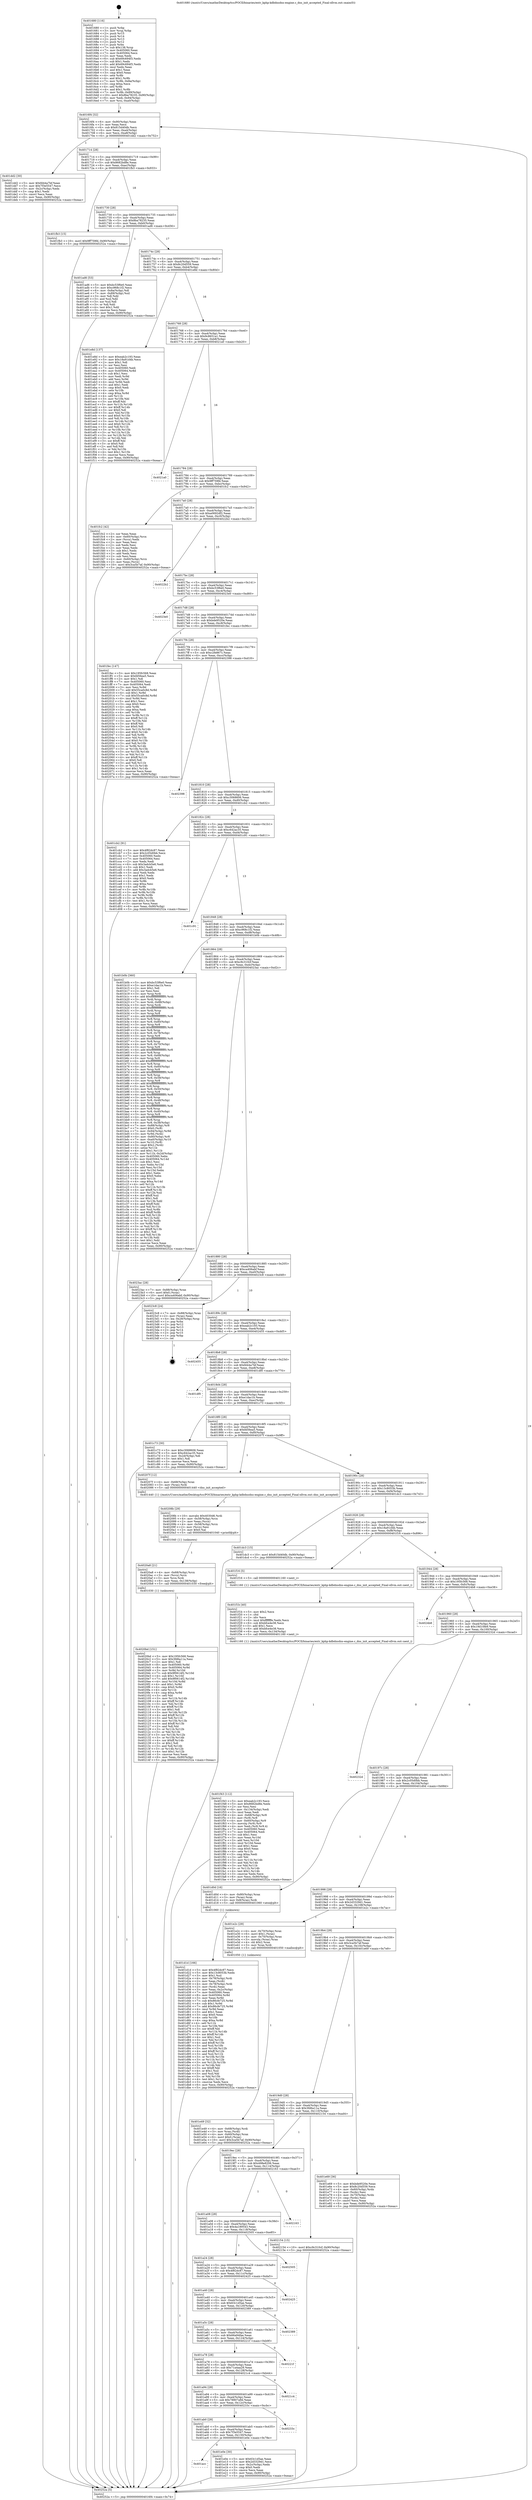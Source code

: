 digraph "0x401680" {
  label = "0x401680 (/mnt/c/Users/mathe/Desktop/tcc/POCII/binaries/extr_kphp-kdbdnsdns-engine.c_dns_init_accepted_Final-ollvm.out::main(0))"
  labelloc = "t"
  node[shape=record]

  Entry [label="",width=0.3,height=0.3,shape=circle,fillcolor=black,style=filled]
  "0x4016f4" [label="{
     0x4016f4 [32]\l
     | [instrs]\l
     &nbsp;&nbsp;0x4016f4 \<+6\>: mov -0x90(%rbp),%eax\l
     &nbsp;&nbsp;0x4016fa \<+2\>: mov %eax,%ecx\l
     &nbsp;&nbsp;0x4016fc \<+6\>: sub $0x815d40db,%ecx\l
     &nbsp;&nbsp;0x401702 \<+6\>: mov %eax,-0xa4(%rbp)\l
     &nbsp;&nbsp;0x401708 \<+6\>: mov %ecx,-0xa8(%rbp)\l
     &nbsp;&nbsp;0x40170e \<+6\>: je 0000000000401dd2 \<main+0x752\>\l
  }"]
  "0x401dd2" [label="{
     0x401dd2 [30]\l
     | [instrs]\l
     &nbsp;&nbsp;0x401dd2 \<+5\>: mov $0xfd44a7bf,%eax\l
     &nbsp;&nbsp;0x401dd7 \<+5\>: mov $0x7f3e5547,%ecx\l
     &nbsp;&nbsp;0x401ddc \<+3\>: mov -0x2c(%rbp),%edx\l
     &nbsp;&nbsp;0x401ddf \<+3\>: cmp $0x1,%edx\l
     &nbsp;&nbsp;0x401de2 \<+3\>: cmovl %ecx,%eax\l
     &nbsp;&nbsp;0x401de5 \<+6\>: mov %eax,-0x90(%rbp)\l
     &nbsp;&nbsp;0x401deb \<+5\>: jmp 000000000040252a \<main+0xeaa\>\l
  }"]
  "0x401714" [label="{
     0x401714 [28]\l
     | [instrs]\l
     &nbsp;&nbsp;0x401714 \<+5\>: jmp 0000000000401719 \<main+0x99\>\l
     &nbsp;&nbsp;0x401719 \<+6\>: mov -0xa4(%rbp),%eax\l
     &nbsp;&nbsp;0x40171f \<+5\>: sub $0x8682bd8e,%eax\l
     &nbsp;&nbsp;0x401724 \<+6\>: mov %eax,-0xac(%rbp)\l
     &nbsp;&nbsp;0x40172a \<+6\>: je 0000000000401fb3 \<main+0x933\>\l
  }"]
  Exit [label="",width=0.3,height=0.3,shape=circle,fillcolor=black,style=filled,peripheries=2]
  "0x401fb3" [label="{
     0x401fb3 [15]\l
     | [instrs]\l
     &nbsp;&nbsp;0x401fb3 \<+10\>: movl $0x9ff759fd,-0x90(%rbp)\l
     &nbsp;&nbsp;0x401fbd \<+5\>: jmp 000000000040252a \<main+0xeaa\>\l
  }"]
  "0x401730" [label="{
     0x401730 [28]\l
     | [instrs]\l
     &nbsp;&nbsp;0x401730 \<+5\>: jmp 0000000000401735 \<main+0xb5\>\l
     &nbsp;&nbsp;0x401735 \<+6\>: mov -0xa4(%rbp),%eax\l
     &nbsp;&nbsp;0x40173b \<+5\>: sub $0x8ba78235,%eax\l
     &nbsp;&nbsp;0x401740 \<+6\>: mov %eax,-0xb0(%rbp)\l
     &nbsp;&nbsp;0x401746 \<+6\>: je 0000000000401ad6 \<main+0x456\>\l
  }"]
  "0x4020bd" [label="{
     0x4020bd [151]\l
     | [instrs]\l
     &nbsp;&nbsp;0x4020bd \<+5\>: mov $0x195fc568,%eax\l
     &nbsp;&nbsp;0x4020c2 \<+5\>: mov $0x3fd6a11a,%esi\l
     &nbsp;&nbsp;0x4020c7 \<+2\>: mov $0x1,%dl\l
     &nbsp;&nbsp;0x4020c9 \<+8\>: mov 0x405060,%r8d\l
     &nbsp;&nbsp;0x4020d1 \<+8\>: mov 0x405064,%r9d\l
     &nbsp;&nbsp;0x4020d9 \<+3\>: mov %r8d,%r10d\l
     &nbsp;&nbsp;0x4020dc \<+7\>: sub $0x9f0614f2,%r10d\l
     &nbsp;&nbsp;0x4020e3 \<+4\>: sub $0x1,%r10d\l
     &nbsp;&nbsp;0x4020e7 \<+7\>: add $0x9f0614f2,%r10d\l
     &nbsp;&nbsp;0x4020ee \<+4\>: imul %r10d,%r8d\l
     &nbsp;&nbsp;0x4020f2 \<+4\>: and $0x1,%r8d\l
     &nbsp;&nbsp;0x4020f6 \<+4\>: cmp $0x0,%r8d\l
     &nbsp;&nbsp;0x4020fa \<+4\>: sete %r11b\l
     &nbsp;&nbsp;0x4020fe \<+4\>: cmp $0xa,%r9d\l
     &nbsp;&nbsp;0x402102 \<+3\>: setl %bl\l
     &nbsp;&nbsp;0x402105 \<+3\>: mov %r11b,%r14b\l
     &nbsp;&nbsp;0x402108 \<+4\>: xor $0xff,%r14b\l
     &nbsp;&nbsp;0x40210c \<+3\>: mov %bl,%r15b\l
     &nbsp;&nbsp;0x40210f \<+4\>: xor $0xff,%r15b\l
     &nbsp;&nbsp;0x402113 \<+3\>: xor $0x1,%dl\l
     &nbsp;&nbsp;0x402116 \<+3\>: mov %r14b,%r12b\l
     &nbsp;&nbsp;0x402119 \<+4\>: and $0xff,%r12b\l
     &nbsp;&nbsp;0x40211d \<+3\>: and %dl,%r11b\l
     &nbsp;&nbsp;0x402120 \<+3\>: mov %r15b,%r13b\l
     &nbsp;&nbsp;0x402123 \<+4\>: and $0xff,%r13b\l
     &nbsp;&nbsp;0x402127 \<+2\>: and %dl,%bl\l
     &nbsp;&nbsp;0x402129 \<+3\>: or %r11b,%r12b\l
     &nbsp;&nbsp;0x40212c \<+3\>: or %bl,%r13b\l
     &nbsp;&nbsp;0x40212f \<+3\>: xor %r13b,%r12b\l
     &nbsp;&nbsp;0x402132 \<+3\>: or %r15b,%r14b\l
     &nbsp;&nbsp;0x402135 \<+4\>: xor $0xff,%r14b\l
     &nbsp;&nbsp;0x402139 \<+3\>: or $0x1,%dl\l
     &nbsp;&nbsp;0x40213c \<+3\>: and %dl,%r14b\l
     &nbsp;&nbsp;0x40213f \<+3\>: or %r14b,%r12b\l
     &nbsp;&nbsp;0x402142 \<+4\>: test $0x1,%r12b\l
     &nbsp;&nbsp;0x402146 \<+3\>: cmovne %esi,%eax\l
     &nbsp;&nbsp;0x402149 \<+6\>: mov %eax,-0x90(%rbp)\l
     &nbsp;&nbsp;0x40214f \<+5\>: jmp 000000000040252a \<main+0xeaa\>\l
  }"]
  "0x401ad6" [label="{
     0x401ad6 [53]\l
     | [instrs]\l
     &nbsp;&nbsp;0x401ad6 \<+5\>: mov $0xbc53f6e0,%eax\l
     &nbsp;&nbsp;0x401adb \<+5\>: mov $0xc968c1f2,%ecx\l
     &nbsp;&nbsp;0x401ae0 \<+6\>: mov -0x8a(%rbp),%dl\l
     &nbsp;&nbsp;0x401ae6 \<+7\>: mov -0x89(%rbp),%sil\l
     &nbsp;&nbsp;0x401aed \<+3\>: mov %dl,%dil\l
     &nbsp;&nbsp;0x401af0 \<+3\>: and %sil,%dil\l
     &nbsp;&nbsp;0x401af3 \<+3\>: xor %sil,%dl\l
     &nbsp;&nbsp;0x401af6 \<+3\>: or %dl,%dil\l
     &nbsp;&nbsp;0x401af9 \<+4\>: test $0x1,%dil\l
     &nbsp;&nbsp;0x401afd \<+3\>: cmovne %ecx,%eax\l
     &nbsp;&nbsp;0x401b00 \<+6\>: mov %eax,-0x90(%rbp)\l
     &nbsp;&nbsp;0x401b06 \<+5\>: jmp 000000000040252a \<main+0xeaa\>\l
  }"]
  "0x40174c" [label="{
     0x40174c [28]\l
     | [instrs]\l
     &nbsp;&nbsp;0x40174c \<+5\>: jmp 0000000000401751 \<main+0xd1\>\l
     &nbsp;&nbsp;0x401751 \<+6\>: mov -0xa4(%rbp),%eax\l
     &nbsp;&nbsp;0x401757 \<+5\>: sub $0x8c20d559,%eax\l
     &nbsp;&nbsp;0x40175c \<+6\>: mov %eax,-0xb4(%rbp)\l
     &nbsp;&nbsp;0x401762 \<+6\>: je 0000000000401e8d \<main+0x80d\>\l
  }"]
  "0x40252a" [label="{
     0x40252a [5]\l
     | [instrs]\l
     &nbsp;&nbsp;0x40252a \<+5\>: jmp 00000000004016f4 \<main+0x74\>\l
  }"]
  "0x401680" [label="{
     0x401680 [116]\l
     | [instrs]\l
     &nbsp;&nbsp;0x401680 \<+1\>: push %rbp\l
     &nbsp;&nbsp;0x401681 \<+3\>: mov %rsp,%rbp\l
     &nbsp;&nbsp;0x401684 \<+2\>: push %r15\l
     &nbsp;&nbsp;0x401686 \<+2\>: push %r14\l
     &nbsp;&nbsp;0x401688 \<+2\>: push %r13\l
     &nbsp;&nbsp;0x40168a \<+2\>: push %r12\l
     &nbsp;&nbsp;0x40168c \<+1\>: push %rbx\l
     &nbsp;&nbsp;0x40168d \<+7\>: sub $0x138,%rsp\l
     &nbsp;&nbsp;0x401694 \<+7\>: mov 0x405060,%eax\l
     &nbsp;&nbsp;0x40169b \<+7\>: mov 0x405064,%ecx\l
     &nbsp;&nbsp;0x4016a2 \<+2\>: mov %eax,%edx\l
     &nbsp;&nbsp;0x4016a4 \<+6\>: sub $0x69c694f3,%edx\l
     &nbsp;&nbsp;0x4016aa \<+3\>: sub $0x1,%edx\l
     &nbsp;&nbsp;0x4016ad \<+6\>: add $0x69c694f3,%edx\l
     &nbsp;&nbsp;0x4016b3 \<+3\>: imul %edx,%eax\l
     &nbsp;&nbsp;0x4016b6 \<+3\>: and $0x1,%eax\l
     &nbsp;&nbsp;0x4016b9 \<+3\>: cmp $0x0,%eax\l
     &nbsp;&nbsp;0x4016bc \<+4\>: sete %r8b\l
     &nbsp;&nbsp;0x4016c0 \<+4\>: and $0x1,%r8b\l
     &nbsp;&nbsp;0x4016c4 \<+7\>: mov %r8b,-0x8a(%rbp)\l
     &nbsp;&nbsp;0x4016cb \<+3\>: cmp $0xa,%ecx\l
     &nbsp;&nbsp;0x4016ce \<+4\>: setl %r8b\l
     &nbsp;&nbsp;0x4016d2 \<+4\>: and $0x1,%r8b\l
     &nbsp;&nbsp;0x4016d6 \<+7\>: mov %r8b,-0x89(%rbp)\l
     &nbsp;&nbsp;0x4016dd \<+10\>: movl $0x8ba78235,-0x90(%rbp)\l
     &nbsp;&nbsp;0x4016e7 \<+6\>: mov %edi,-0x94(%rbp)\l
     &nbsp;&nbsp;0x4016ed \<+7\>: mov %rsi,-0xa0(%rbp)\l
  }"]
  "0x4020a8" [label="{
     0x4020a8 [21]\l
     | [instrs]\l
     &nbsp;&nbsp;0x4020a8 \<+4\>: mov -0x68(%rbp),%rcx\l
     &nbsp;&nbsp;0x4020ac \<+3\>: mov (%rcx),%rcx\l
     &nbsp;&nbsp;0x4020af \<+3\>: mov %rcx,%rdi\l
     &nbsp;&nbsp;0x4020b2 \<+6\>: mov %eax,-0x138(%rbp)\l
     &nbsp;&nbsp;0x4020b8 \<+5\>: call 0000000000401030 \<free@plt\>\l
     | [calls]\l
     &nbsp;&nbsp;0x401030 \{1\} (unknown)\l
  }"]
  "0x401e8d" [label="{
     0x401e8d [137]\l
     | [instrs]\l
     &nbsp;&nbsp;0x401e8d \<+5\>: mov $0xeab2c193,%eax\l
     &nbsp;&nbsp;0x401e92 \<+5\>: mov $0x18a91d4b,%ecx\l
     &nbsp;&nbsp;0x401e97 \<+2\>: mov $0x1,%dl\l
     &nbsp;&nbsp;0x401e99 \<+2\>: xor %esi,%esi\l
     &nbsp;&nbsp;0x401e9b \<+7\>: mov 0x405060,%edi\l
     &nbsp;&nbsp;0x401ea2 \<+8\>: mov 0x405064,%r8d\l
     &nbsp;&nbsp;0x401eaa \<+3\>: sub $0x1,%esi\l
     &nbsp;&nbsp;0x401ead \<+3\>: mov %edi,%r9d\l
     &nbsp;&nbsp;0x401eb0 \<+3\>: add %esi,%r9d\l
     &nbsp;&nbsp;0x401eb3 \<+4\>: imul %r9d,%edi\l
     &nbsp;&nbsp;0x401eb7 \<+3\>: and $0x1,%edi\l
     &nbsp;&nbsp;0x401eba \<+3\>: cmp $0x0,%edi\l
     &nbsp;&nbsp;0x401ebd \<+4\>: sete %r10b\l
     &nbsp;&nbsp;0x401ec1 \<+4\>: cmp $0xa,%r8d\l
     &nbsp;&nbsp;0x401ec5 \<+4\>: setl %r11b\l
     &nbsp;&nbsp;0x401ec9 \<+3\>: mov %r10b,%bl\l
     &nbsp;&nbsp;0x401ecc \<+3\>: xor $0xff,%bl\l
     &nbsp;&nbsp;0x401ecf \<+3\>: mov %r11b,%r14b\l
     &nbsp;&nbsp;0x401ed2 \<+4\>: xor $0xff,%r14b\l
     &nbsp;&nbsp;0x401ed6 \<+3\>: xor $0x0,%dl\l
     &nbsp;&nbsp;0x401ed9 \<+3\>: mov %bl,%r15b\l
     &nbsp;&nbsp;0x401edc \<+4\>: and $0x0,%r15b\l
     &nbsp;&nbsp;0x401ee0 \<+3\>: and %dl,%r10b\l
     &nbsp;&nbsp;0x401ee3 \<+3\>: mov %r14b,%r12b\l
     &nbsp;&nbsp;0x401ee6 \<+4\>: and $0x0,%r12b\l
     &nbsp;&nbsp;0x401eea \<+3\>: and %dl,%r11b\l
     &nbsp;&nbsp;0x401eed \<+3\>: or %r10b,%r15b\l
     &nbsp;&nbsp;0x401ef0 \<+3\>: or %r11b,%r12b\l
     &nbsp;&nbsp;0x401ef3 \<+3\>: xor %r12b,%r15b\l
     &nbsp;&nbsp;0x401ef6 \<+3\>: or %r14b,%bl\l
     &nbsp;&nbsp;0x401ef9 \<+3\>: xor $0xff,%bl\l
     &nbsp;&nbsp;0x401efc \<+3\>: or $0x0,%dl\l
     &nbsp;&nbsp;0x401eff \<+2\>: and %dl,%bl\l
     &nbsp;&nbsp;0x401f01 \<+3\>: or %bl,%r15b\l
     &nbsp;&nbsp;0x401f04 \<+4\>: test $0x1,%r15b\l
     &nbsp;&nbsp;0x401f08 \<+3\>: cmovne %ecx,%eax\l
     &nbsp;&nbsp;0x401f0b \<+6\>: mov %eax,-0x90(%rbp)\l
     &nbsp;&nbsp;0x401f11 \<+5\>: jmp 000000000040252a \<main+0xeaa\>\l
  }"]
  "0x401768" [label="{
     0x401768 [28]\l
     | [instrs]\l
     &nbsp;&nbsp;0x401768 \<+5\>: jmp 000000000040176d \<main+0xed\>\l
     &nbsp;&nbsp;0x40176d \<+6\>: mov -0xa4(%rbp),%eax\l
     &nbsp;&nbsp;0x401773 \<+5\>: sub $0x9c8651a1,%eax\l
     &nbsp;&nbsp;0x401778 \<+6\>: mov %eax,-0xb8(%rbp)\l
     &nbsp;&nbsp;0x40177e \<+6\>: je 00000000004021a0 \<main+0xb20\>\l
  }"]
  "0x40208b" [label="{
     0x40208b [29]\l
     | [instrs]\l
     &nbsp;&nbsp;0x40208b \<+10\>: movabs $0x4030d6,%rdi\l
     &nbsp;&nbsp;0x402095 \<+4\>: mov -0x58(%rbp),%rcx\l
     &nbsp;&nbsp;0x402099 \<+2\>: mov %eax,(%rcx)\l
     &nbsp;&nbsp;0x40209b \<+4\>: mov -0x58(%rbp),%rcx\l
     &nbsp;&nbsp;0x40209f \<+2\>: mov (%rcx),%esi\l
     &nbsp;&nbsp;0x4020a1 \<+2\>: mov $0x0,%al\l
     &nbsp;&nbsp;0x4020a3 \<+5\>: call 0000000000401040 \<printf@plt\>\l
     | [calls]\l
     &nbsp;&nbsp;0x401040 \{1\} (unknown)\l
  }"]
  "0x4021a0" [label="{
     0x4021a0\l
  }", style=dashed]
  "0x401784" [label="{
     0x401784 [28]\l
     | [instrs]\l
     &nbsp;&nbsp;0x401784 \<+5\>: jmp 0000000000401789 \<main+0x109\>\l
     &nbsp;&nbsp;0x401789 \<+6\>: mov -0xa4(%rbp),%eax\l
     &nbsp;&nbsp;0x40178f \<+5\>: sub $0x9ff759fd,%eax\l
     &nbsp;&nbsp;0x401794 \<+6\>: mov %eax,-0xbc(%rbp)\l
     &nbsp;&nbsp;0x40179a \<+6\>: je 0000000000401fc2 \<main+0x942\>\l
  }"]
  "0x401f43" [label="{
     0x401f43 [112]\l
     | [instrs]\l
     &nbsp;&nbsp;0x401f43 \<+5\>: mov $0xeab2c193,%ecx\l
     &nbsp;&nbsp;0x401f48 \<+5\>: mov $0x8682bd8e,%edx\l
     &nbsp;&nbsp;0x401f4d \<+2\>: xor %esi,%esi\l
     &nbsp;&nbsp;0x401f4f \<+6\>: mov -0x134(%rbp),%edi\l
     &nbsp;&nbsp;0x401f55 \<+3\>: imul %eax,%edi\l
     &nbsp;&nbsp;0x401f58 \<+4\>: mov -0x68(%rbp),%r8\l
     &nbsp;&nbsp;0x401f5c \<+3\>: mov (%r8),%r8\l
     &nbsp;&nbsp;0x401f5f \<+4\>: mov -0x60(%rbp),%r9\l
     &nbsp;&nbsp;0x401f63 \<+3\>: movslq (%r9),%r9\l
     &nbsp;&nbsp;0x401f66 \<+4\>: mov %edi,(%r8,%r9,4)\l
     &nbsp;&nbsp;0x401f6a \<+7\>: mov 0x405060,%eax\l
     &nbsp;&nbsp;0x401f71 \<+7\>: mov 0x405064,%edi\l
     &nbsp;&nbsp;0x401f78 \<+3\>: sub $0x1,%esi\l
     &nbsp;&nbsp;0x401f7b \<+3\>: mov %eax,%r10d\l
     &nbsp;&nbsp;0x401f7e \<+3\>: add %esi,%r10d\l
     &nbsp;&nbsp;0x401f81 \<+4\>: imul %r10d,%eax\l
     &nbsp;&nbsp;0x401f85 \<+3\>: and $0x1,%eax\l
     &nbsp;&nbsp;0x401f88 \<+3\>: cmp $0x0,%eax\l
     &nbsp;&nbsp;0x401f8b \<+4\>: sete %r11b\l
     &nbsp;&nbsp;0x401f8f \<+3\>: cmp $0xa,%edi\l
     &nbsp;&nbsp;0x401f92 \<+3\>: setl %bl\l
     &nbsp;&nbsp;0x401f95 \<+3\>: mov %r11b,%r14b\l
     &nbsp;&nbsp;0x401f98 \<+3\>: and %bl,%r14b\l
     &nbsp;&nbsp;0x401f9b \<+3\>: xor %bl,%r11b\l
     &nbsp;&nbsp;0x401f9e \<+3\>: or %r11b,%r14b\l
     &nbsp;&nbsp;0x401fa1 \<+4\>: test $0x1,%r14b\l
     &nbsp;&nbsp;0x401fa5 \<+3\>: cmovne %edx,%ecx\l
     &nbsp;&nbsp;0x401fa8 \<+6\>: mov %ecx,-0x90(%rbp)\l
     &nbsp;&nbsp;0x401fae \<+5\>: jmp 000000000040252a \<main+0xeaa\>\l
  }"]
  "0x401fc2" [label="{
     0x401fc2 [42]\l
     | [instrs]\l
     &nbsp;&nbsp;0x401fc2 \<+2\>: xor %eax,%eax\l
     &nbsp;&nbsp;0x401fc4 \<+4\>: mov -0x60(%rbp),%rcx\l
     &nbsp;&nbsp;0x401fc8 \<+2\>: mov (%rcx),%edx\l
     &nbsp;&nbsp;0x401fca \<+2\>: mov %eax,%esi\l
     &nbsp;&nbsp;0x401fcc \<+2\>: sub %edx,%esi\l
     &nbsp;&nbsp;0x401fce \<+2\>: mov %eax,%edx\l
     &nbsp;&nbsp;0x401fd0 \<+3\>: sub $0x1,%edx\l
     &nbsp;&nbsp;0x401fd3 \<+2\>: add %edx,%esi\l
     &nbsp;&nbsp;0x401fd5 \<+2\>: sub %esi,%eax\l
     &nbsp;&nbsp;0x401fd7 \<+4\>: mov -0x60(%rbp),%rcx\l
     &nbsp;&nbsp;0x401fdb \<+2\>: mov %eax,(%rcx)\l
     &nbsp;&nbsp;0x401fdd \<+10\>: movl $0x3ca5b7af,-0x90(%rbp)\l
     &nbsp;&nbsp;0x401fe7 \<+5\>: jmp 000000000040252a \<main+0xeaa\>\l
  }"]
  "0x4017a0" [label="{
     0x4017a0 [28]\l
     | [instrs]\l
     &nbsp;&nbsp;0x4017a0 \<+5\>: jmp 00000000004017a5 \<main+0x125\>\l
     &nbsp;&nbsp;0x4017a5 \<+6\>: mov -0xa4(%rbp),%eax\l
     &nbsp;&nbsp;0x4017ab \<+5\>: sub $0xa0692df2,%eax\l
     &nbsp;&nbsp;0x4017b0 \<+6\>: mov %eax,-0xc0(%rbp)\l
     &nbsp;&nbsp;0x4017b6 \<+6\>: je 00000000004022b2 \<main+0xc32\>\l
  }"]
  "0x401f1b" [label="{
     0x401f1b [40]\l
     | [instrs]\l
     &nbsp;&nbsp;0x401f1b \<+5\>: mov $0x2,%ecx\l
     &nbsp;&nbsp;0x401f20 \<+1\>: cltd\l
     &nbsp;&nbsp;0x401f21 \<+2\>: idiv %ecx\l
     &nbsp;&nbsp;0x401f23 \<+6\>: imul $0xfffffffe,%edx,%ecx\l
     &nbsp;&nbsp;0x401f29 \<+6\>: sub $0xbfce4e38,%ecx\l
     &nbsp;&nbsp;0x401f2f \<+3\>: add $0x1,%ecx\l
     &nbsp;&nbsp;0x401f32 \<+6\>: add $0xbfce4e38,%ecx\l
     &nbsp;&nbsp;0x401f38 \<+6\>: mov %ecx,-0x134(%rbp)\l
     &nbsp;&nbsp;0x401f3e \<+5\>: call 0000000000401160 \<next_i\>\l
     | [calls]\l
     &nbsp;&nbsp;0x401160 \{1\} (/mnt/c/Users/mathe/Desktop/tcc/POCII/binaries/extr_kphp-kdbdnsdns-engine.c_dns_init_accepted_Final-ollvm.out::next_i)\l
  }"]
  "0x4022b2" [label="{
     0x4022b2\l
  }", style=dashed]
  "0x4017bc" [label="{
     0x4017bc [28]\l
     | [instrs]\l
     &nbsp;&nbsp;0x4017bc \<+5\>: jmp 00000000004017c1 \<main+0x141\>\l
     &nbsp;&nbsp;0x4017c1 \<+6\>: mov -0xa4(%rbp),%eax\l
     &nbsp;&nbsp;0x4017c7 \<+5\>: sub $0xbc53f6e0,%eax\l
     &nbsp;&nbsp;0x4017cc \<+6\>: mov %eax,-0xc4(%rbp)\l
     &nbsp;&nbsp;0x4017d2 \<+6\>: je 00000000004023e0 \<main+0xd60\>\l
  }"]
  "0x401e49" [label="{
     0x401e49 [32]\l
     | [instrs]\l
     &nbsp;&nbsp;0x401e49 \<+4\>: mov -0x68(%rbp),%rdi\l
     &nbsp;&nbsp;0x401e4d \<+3\>: mov %rax,(%rdi)\l
     &nbsp;&nbsp;0x401e50 \<+4\>: mov -0x60(%rbp),%rax\l
     &nbsp;&nbsp;0x401e54 \<+6\>: movl $0x0,(%rax)\l
     &nbsp;&nbsp;0x401e5a \<+10\>: movl $0x3ca5b7af,-0x90(%rbp)\l
     &nbsp;&nbsp;0x401e64 \<+5\>: jmp 000000000040252a \<main+0xeaa\>\l
  }"]
  "0x4023e0" [label="{
     0x4023e0\l
  }", style=dashed]
  "0x4017d8" [label="{
     0x4017d8 [28]\l
     | [instrs]\l
     &nbsp;&nbsp;0x4017d8 \<+5\>: jmp 00000000004017dd \<main+0x15d\>\l
     &nbsp;&nbsp;0x4017dd \<+6\>: mov -0xa4(%rbp),%eax\l
     &nbsp;&nbsp;0x4017e3 \<+5\>: sub $0xbde9520e,%eax\l
     &nbsp;&nbsp;0x4017e8 \<+6\>: mov %eax,-0xc8(%rbp)\l
     &nbsp;&nbsp;0x4017ee \<+6\>: je 0000000000401fec \<main+0x96c\>\l
  }"]
  "0x401acc" [label="{
     0x401acc\l
  }", style=dashed]
  "0x401fec" [label="{
     0x401fec [147]\l
     | [instrs]\l
     &nbsp;&nbsp;0x401fec \<+5\>: mov $0x195fc568,%eax\l
     &nbsp;&nbsp;0x401ff1 \<+5\>: mov $0xfd56ea5,%ecx\l
     &nbsp;&nbsp;0x401ff6 \<+2\>: mov $0x1,%dl\l
     &nbsp;&nbsp;0x401ff8 \<+7\>: mov 0x405060,%esi\l
     &nbsp;&nbsp;0x401fff \<+7\>: mov 0x405064,%edi\l
     &nbsp;&nbsp;0x402006 \<+3\>: mov %esi,%r8d\l
     &nbsp;&nbsp;0x402009 \<+7\>: add $0x55ca0c8d,%r8d\l
     &nbsp;&nbsp;0x402010 \<+4\>: sub $0x1,%r8d\l
     &nbsp;&nbsp;0x402014 \<+7\>: sub $0x55ca0c8d,%r8d\l
     &nbsp;&nbsp;0x40201b \<+4\>: imul %r8d,%esi\l
     &nbsp;&nbsp;0x40201f \<+3\>: and $0x1,%esi\l
     &nbsp;&nbsp;0x402022 \<+3\>: cmp $0x0,%esi\l
     &nbsp;&nbsp;0x402025 \<+4\>: sete %r9b\l
     &nbsp;&nbsp;0x402029 \<+3\>: cmp $0xa,%edi\l
     &nbsp;&nbsp;0x40202c \<+4\>: setl %r10b\l
     &nbsp;&nbsp;0x402030 \<+3\>: mov %r9b,%r11b\l
     &nbsp;&nbsp;0x402033 \<+4\>: xor $0xff,%r11b\l
     &nbsp;&nbsp;0x402037 \<+3\>: mov %r10b,%bl\l
     &nbsp;&nbsp;0x40203a \<+3\>: xor $0xff,%bl\l
     &nbsp;&nbsp;0x40203d \<+3\>: xor $0x0,%dl\l
     &nbsp;&nbsp;0x402040 \<+3\>: mov %r11b,%r14b\l
     &nbsp;&nbsp;0x402043 \<+4\>: and $0x0,%r14b\l
     &nbsp;&nbsp;0x402047 \<+3\>: and %dl,%r9b\l
     &nbsp;&nbsp;0x40204a \<+3\>: mov %bl,%r15b\l
     &nbsp;&nbsp;0x40204d \<+4\>: and $0x0,%r15b\l
     &nbsp;&nbsp;0x402051 \<+3\>: and %dl,%r10b\l
     &nbsp;&nbsp;0x402054 \<+3\>: or %r9b,%r14b\l
     &nbsp;&nbsp;0x402057 \<+3\>: or %r10b,%r15b\l
     &nbsp;&nbsp;0x40205a \<+3\>: xor %r15b,%r14b\l
     &nbsp;&nbsp;0x40205d \<+3\>: or %bl,%r11b\l
     &nbsp;&nbsp;0x402060 \<+4\>: xor $0xff,%r11b\l
     &nbsp;&nbsp;0x402064 \<+3\>: or $0x0,%dl\l
     &nbsp;&nbsp;0x402067 \<+3\>: and %dl,%r11b\l
     &nbsp;&nbsp;0x40206a \<+3\>: or %r11b,%r14b\l
     &nbsp;&nbsp;0x40206d \<+4\>: test $0x1,%r14b\l
     &nbsp;&nbsp;0x402071 \<+3\>: cmovne %ecx,%eax\l
     &nbsp;&nbsp;0x402074 \<+6\>: mov %eax,-0x90(%rbp)\l
     &nbsp;&nbsp;0x40207a \<+5\>: jmp 000000000040252a \<main+0xeaa\>\l
  }"]
  "0x4017f4" [label="{
     0x4017f4 [28]\l
     | [instrs]\l
     &nbsp;&nbsp;0x4017f4 \<+5\>: jmp 00000000004017f9 \<main+0x179\>\l
     &nbsp;&nbsp;0x4017f9 \<+6\>: mov -0xa4(%rbp),%eax\l
     &nbsp;&nbsp;0x4017ff \<+5\>: sub $0xc2fe867c,%eax\l
     &nbsp;&nbsp;0x401804 \<+6\>: mov %eax,-0xcc(%rbp)\l
     &nbsp;&nbsp;0x40180a \<+6\>: je 0000000000402398 \<main+0xd18\>\l
  }"]
  "0x401e0e" [label="{
     0x401e0e [30]\l
     | [instrs]\l
     &nbsp;&nbsp;0x401e0e \<+5\>: mov $0x63c1d5ae,%eax\l
     &nbsp;&nbsp;0x401e13 \<+5\>: mov $0x2d3329d1,%ecx\l
     &nbsp;&nbsp;0x401e18 \<+3\>: mov -0x2c(%rbp),%edx\l
     &nbsp;&nbsp;0x401e1b \<+3\>: cmp $0x0,%edx\l
     &nbsp;&nbsp;0x401e1e \<+3\>: cmove %ecx,%eax\l
     &nbsp;&nbsp;0x401e21 \<+6\>: mov %eax,-0x90(%rbp)\l
     &nbsp;&nbsp;0x401e27 \<+5\>: jmp 000000000040252a \<main+0xeaa\>\l
  }"]
  "0x402398" [label="{
     0x402398\l
  }", style=dashed]
  "0x401810" [label="{
     0x401810 [28]\l
     | [instrs]\l
     &nbsp;&nbsp;0x401810 \<+5\>: jmp 0000000000401815 \<main+0x195\>\l
     &nbsp;&nbsp;0x401815 \<+6\>: mov -0xa4(%rbp),%eax\l
     &nbsp;&nbsp;0x40181b \<+5\>: sub $0xc3068606,%eax\l
     &nbsp;&nbsp;0x401820 \<+6\>: mov %eax,-0xd0(%rbp)\l
     &nbsp;&nbsp;0x401826 \<+6\>: je 0000000000401cb2 \<main+0x632\>\l
  }"]
  "0x401ab0" [label="{
     0x401ab0 [28]\l
     | [instrs]\l
     &nbsp;&nbsp;0x401ab0 \<+5\>: jmp 0000000000401ab5 \<main+0x435\>\l
     &nbsp;&nbsp;0x401ab5 \<+6\>: mov -0xa4(%rbp),%eax\l
     &nbsp;&nbsp;0x401abb \<+5\>: sub $0x7f3e5547,%eax\l
     &nbsp;&nbsp;0x401ac0 \<+6\>: mov %eax,-0x130(%rbp)\l
     &nbsp;&nbsp;0x401ac6 \<+6\>: je 0000000000401e0e \<main+0x78e\>\l
  }"]
  "0x401cb2" [label="{
     0x401cb2 [91]\l
     | [instrs]\l
     &nbsp;&nbsp;0x401cb2 \<+5\>: mov $0x4f82dc87,%eax\l
     &nbsp;&nbsp;0x401cb7 \<+5\>: mov $0x2c05d0bb,%ecx\l
     &nbsp;&nbsp;0x401cbc \<+7\>: mov 0x405060,%edx\l
     &nbsp;&nbsp;0x401cc3 \<+7\>: mov 0x405064,%esi\l
     &nbsp;&nbsp;0x401cca \<+2\>: mov %edx,%edi\l
     &nbsp;&nbsp;0x401ccc \<+6\>: sub $0x3adcb5e6,%edi\l
     &nbsp;&nbsp;0x401cd2 \<+3\>: sub $0x1,%edi\l
     &nbsp;&nbsp;0x401cd5 \<+6\>: add $0x3adcb5e6,%edi\l
     &nbsp;&nbsp;0x401cdb \<+3\>: imul %edi,%edx\l
     &nbsp;&nbsp;0x401cde \<+3\>: and $0x1,%edx\l
     &nbsp;&nbsp;0x401ce1 \<+3\>: cmp $0x0,%edx\l
     &nbsp;&nbsp;0x401ce4 \<+4\>: sete %r8b\l
     &nbsp;&nbsp;0x401ce8 \<+3\>: cmp $0xa,%esi\l
     &nbsp;&nbsp;0x401ceb \<+4\>: setl %r9b\l
     &nbsp;&nbsp;0x401cef \<+3\>: mov %r8b,%r10b\l
     &nbsp;&nbsp;0x401cf2 \<+3\>: and %r9b,%r10b\l
     &nbsp;&nbsp;0x401cf5 \<+3\>: xor %r9b,%r8b\l
     &nbsp;&nbsp;0x401cf8 \<+3\>: or %r8b,%r10b\l
     &nbsp;&nbsp;0x401cfb \<+4\>: test $0x1,%r10b\l
     &nbsp;&nbsp;0x401cff \<+3\>: cmovne %ecx,%eax\l
     &nbsp;&nbsp;0x401d02 \<+6\>: mov %eax,-0x90(%rbp)\l
     &nbsp;&nbsp;0x401d08 \<+5\>: jmp 000000000040252a \<main+0xeaa\>\l
  }"]
  "0x40182c" [label="{
     0x40182c [28]\l
     | [instrs]\l
     &nbsp;&nbsp;0x40182c \<+5\>: jmp 0000000000401831 \<main+0x1b1\>\l
     &nbsp;&nbsp;0x401831 \<+6\>: mov -0xa4(%rbp),%eax\l
     &nbsp;&nbsp;0x401837 \<+5\>: sub $0xc642ac35,%eax\l
     &nbsp;&nbsp;0x40183c \<+6\>: mov %eax,-0xd4(%rbp)\l
     &nbsp;&nbsp;0x401842 \<+6\>: je 0000000000401c91 \<main+0x611\>\l
  }"]
  "0x40233c" [label="{
     0x40233c\l
  }", style=dashed]
  "0x401c91" [label="{
     0x401c91\l
  }", style=dashed]
  "0x401848" [label="{
     0x401848 [28]\l
     | [instrs]\l
     &nbsp;&nbsp;0x401848 \<+5\>: jmp 000000000040184d \<main+0x1cd\>\l
     &nbsp;&nbsp;0x40184d \<+6\>: mov -0xa4(%rbp),%eax\l
     &nbsp;&nbsp;0x401853 \<+5\>: sub $0xc968c1f2,%eax\l
     &nbsp;&nbsp;0x401858 \<+6\>: mov %eax,-0xd8(%rbp)\l
     &nbsp;&nbsp;0x40185e \<+6\>: je 0000000000401b0b \<main+0x48b\>\l
  }"]
  "0x401a94" [label="{
     0x401a94 [28]\l
     | [instrs]\l
     &nbsp;&nbsp;0x401a94 \<+5\>: jmp 0000000000401a99 \<main+0x419\>\l
     &nbsp;&nbsp;0x401a99 \<+6\>: mov -0xa4(%rbp),%eax\l
     &nbsp;&nbsp;0x401a9f \<+5\>: sub $0x78807a9d,%eax\l
     &nbsp;&nbsp;0x401aa4 \<+6\>: mov %eax,-0x12c(%rbp)\l
     &nbsp;&nbsp;0x401aaa \<+6\>: je 000000000040233c \<main+0xcbc\>\l
  }"]
  "0x401b0b" [label="{
     0x401b0b [360]\l
     | [instrs]\l
     &nbsp;&nbsp;0x401b0b \<+5\>: mov $0xbc53f6e0,%eax\l
     &nbsp;&nbsp;0x401b10 \<+5\>: mov $0xe1dac1b,%ecx\l
     &nbsp;&nbsp;0x401b15 \<+2\>: mov $0x1,%dl\l
     &nbsp;&nbsp;0x401b17 \<+2\>: xor %esi,%esi\l
     &nbsp;&nbsp;0x401b19 \<+3\>: mov %rsp,%rdi\l
     &nbsp;&nbsp;0x401b1c \<+4\>: add $0xfffffffffffffff0,%rdi\l
     &nbsp;&nbsp;0x401b20 \<+3\>: mov %rdi,%rsp\l
     &nbsp;&nbsp;0x401b23 \<+7\>: mov %rdi,-0x88(%rbp)\l
     &nbsp;&nbsp;0x401b2a \<+3\>: mov %rsp,%rdi\l
     &nbsp;&nbsp;0x401b2d \<+4\>: add $0xfffffffffffffff0,%rdi\l
     &nbsp;&nbsp;0x401b31 \<+3\>: mov %rdi,%rsp\l
     &nbsp;&nbsp;0x401b34 \<+3\>: mov %rsp,%r8\l
     &nbsp;&nbsp;0x401b37 \<+4\>: add $0xfffffffffffffff0,%r8\l
     &nbsp;&nbsp;0x401b3b \<+3\>: mov %r8,%rsp\l
     &nbsp;&nbsp;0x401b3e \<+4\>: mov %r8,-0x80(%rbp)\l
     &nbsp;&nbsp;0x401b42 \<+3\>: mov %rsp,%r8\l
     &nbsp;&nbsp;0x401b45 \<+4\>: add $0xfffffffffffffff0,%r8\l
     &nbsp;&nbsp;0x401b49 \<+3\>: mov %r8,%rsp\l
     &nbsp;&nbsp;0x401b4c \<+4\>: mov %r8,-0x78(%rbp)\l
     &nbsp;&nbsp;0x401b50 \<+3\>: mov %rsp,%r8\l
     &nbsp;&nbsp;0x401b53 \<+4\>: add $0xfffffffffffffff0,%r8\l
     &nbsp;&nbsp;0x401b57 \<+3\>: mov %r8,%rsp\l
     &nbsp;&nbsp;0x401b5a \<+4\>: mov %r8,-0x70(%rbp)\l
     &nbsp;&nbsp;0x401b5e \<+3\>: mov %rsp,%r8\l
     &nbsp;&nbsp;0x401b61 \<+4\>: add $0xfffffffffffffff0,%r8\l
     &nbsp;&nbsp;0x401b65 \<+3\>: mov %r8,%rsp\l
     &nbsp;&nbsp;0x401b68 \<+4\>: mov %r8,-0x68(%rbp)\l
     &nbsp;&nbsp;0x401b6c \<+3\>: mov %rsp,%r8\l
     &nbsp;&nbsp;0x401b6f \<+4\>: add $0xfffffffffffffff0,%r8\l
     &nbsp;&nbsp;0x401b73 \<+3\>: mov %r8,%rsp\l
     &nbsp;&nbsp;0x401b76 \<+4\>: mov %r8,-0x60(%rbp)\l
     &nbsp;&nbsp;0x401b7a \<+3\>: mov %rsp,%r8\l
     &nbsp;&nbsp;0x401b7d \<+4\>: add $0xfffffffffffffff0,%r8\l
     &nbsp;&nbsp;0x401b81 \<+3\>: mov %r8,%rsp\l
     &nbsp;&nbsp;0x401b84 \<+4\>: mov %r8,-0x58(%rbp)\l
     &nbsp;&nbsp;0x401b88 \<+3\>: mov %rsp,%r8\l
     &nbsp;&nbsp;0x401b8b \<+4\>: add $0xfffffffffffffff0,%r8\l
     &nbsp;&nbsp;0x401b8f \<+3\>: mov %r8,%rsp\l
     &nbsp;&nbsp;0x401b92 \<+4\>: mov %r8,-0x50(%rbp)\l
     &nbsp;&nbsp;0x401b96 \<+3\>: mov %rsp,%r8\l
     &nbsp;&nbsp;0x401b99 \<+4\>: add $0xfffffffffffffff0,%r8\l
     &nbsp;&nbsp;0x401b9d \<+3\>: mov %r8,%rsp\l
     &nbsp;&nbsp;0x401ba0 \<+4\>: mov %r8,-0x48(%rbp)\l
     &nbsp;&nbsp;0x401ba4 \<+3\>: mov %rsp,%r8\l
     &nbsp;&nbsp;0x401ba7 \<+4\>: add $0xfffffffffffffff0,%r8\l
     &nbsp;&nbsp;0x401bab \<+3\>: mov %r8,%rsp\l
     &nbsp;&nbsp;0x401bae \<+4\>: mov %r8,-0x40(%rbp)\l
     &nbsp;&nbsp;0x401bb2 \<+3\>: mov %rsp,%r8\l
     &nbsp;&nbsp;0x401bb5 \<+4\>: add $0xfffffffffffffff0,%r8\l
     &nbsp;&nbsp;0x401bb9 \<+3\>: mov %r8,%rsp\l
     &nbsp;&nbsp;0x401bbc \<+4\>: mov %r8,-0x38(%rbp)\l
     &nbsp;&nbsp;0x401bc0 \<+7\>: mov -0x88(%rbp),%r8\l
     &nbsp;&nbsp;0x401bc7 \<+7\>: movl $0x0,(%r8)\l
     &nbsp;&nbsp;0x401bce \<+7\>: mov -0x94(%rbp),%r9d\l
     &nbsp;&nbsp;0x401bd5 \<+3\>: mov %r9d,(%rdi)\l
     &nbsp;&nbsp;0x401bd8 \<+4\>: mov -0x80(%rbp),%r8\l
     &nbsp;&nbsp;0x401bdc \<+7\>: mov -0xa0(%rbp),%r10\l
     &nbsp;&nbsp;0x401be3 \<+3\>: mov %r10,(%r8)\l
     &nbsp;&nbsp;0x401be6 \<+3\>: cmpl $0x2,(%rdi)\l
     &nbsp;&nbsp;0x401be9 \<+4\>: setne %r11b\l
     &nbsp;&nbsp;0x401bed \<+4\>: and $0x1,%r11b\l
     &nbsp;&nbsp;0x401bf1 \<+4\>: mov %r11b,-0x2d(%rbp)\l
     &nbsp;&nbsp;0x401bf5 \<+7\>: mov 0x405060,%ebx\l
     &nbsp;&nbsp;0x401bfc \<+8\>: mov 0x405064,%r14d\l
     &nbsp;&nbsp;0x401c04 \<+3\>: sub $0x1,%esi\l
     &nbsp;&nbsp;0x401c07 \<+3\>: mov %ebx,%r15d\l
     &nbsp;&nbsp;0x401c0a \<+3\>: add %esi,%r15d\l
     &nbsp;&nbsp;0x401c0d \<+4\>: imul %r15d,%ebx\l
     &nbsp;&nbsp;0x401c11 \<+3\>: and $0x1,%ebx\l
     &nbsp;&nbsp;0x401c14 \<+3\>: cmp $0x0,%ebx\l
     &nbsp;&nbsp;0x401c17 \<+4\>: sete %r11b\l
     &nbsp;&nbsp;0x401c1b \<+4\>: cmp $0xa,%r14d\l
     &nbsp;&nbsp;0x401c1f \<+4\>: setl %r12b\l
     &nbsp;&nbsp;0x401c23 \<+3\>: mov %r11b,%r13b\l
     &nbsp;&nbsp;0x401c26 \<+4\>: xor $0xff,%r13b\l
     &nbsp;&nbsp;0x401c2a \<+3\>: mov %r12b,%sil\l
     &nbsp;&nbsp;0x401c2d \<+4\>: xor $0xff,%sil\l
     &nbsp;&nbsp;0x401c31 \<+3\>: xor $0x1,%dl\l
     &nbsp;&nbsp;0x401c34 \<+3\>: mov %r13b,%dil\l
     &nbsp;&nbsp;0x401c37 \<+4\>: and $0xff,%dil\l
     &nbsp;&nbsp;0x401c3b \<+3\>: and %dl,%r11b\l
     &nbsp;&nbsp;0x401c3e \<+3\>: mov %sil,%r8b\l
     &nbsp;&nbsp;0x401c41 \<+4\>: and $0xff,%r8b\l
     &nbsp;&nbsp;0x401c45 \<+3\>: and %dl,%r12b\l
     &nbsp;&nbsp;0x401c48 \<+3\>: or %r11b,%dil\l
     &nbsp;&nbsp;0x401c4b \<+3\>: or %r12b,%r8b\l
     &nbsp;&nbsp;0x401c4e \<+3\>: xor %r8b,%dil\l
     &nbsp;&nbsp;0x401c51 \<+3\>: or %sil,%r13b\l
     &nbsp;&nbsp;0x401c54 \<+4\>: xor $0xff,%r13b\l
     &nbsp;&nbsp;0x401c58 \<+3\>: or $0x1,%dl\l
     &nbsp;&nbsp;0x401c5b \<+3\>: and %dl,%r13b\l
     &nbsp;&nbsp;0x401c5e \<+3\>: or %r13b,%dil\l
     &nbsp;&nbsp;0x401c61 \<+4\>: test $0x1,%dil\l
     &nbsp;&nbsp;0x401c65 \<+3\>: cmovne %ecx,%eax\l
     &nbsp;&nbsp;0x401c68 \<+6\>: mov %eax,-0x90(%rbp)\l
     &nbsp;&nbsp;0x401c6e \<+5\>: jmp 000000000040252a \<main+0xeaa\>\l
  }"]
  "0x401864" [label="{
     0x401864 [28]\l
     | [instrs]\l
     &nbsp;&nbsp;0x401864 \<+5\>: jmp 0000000000401869 \<main+0x1e9\>\l
     &nbsp;&nbsp;0x401869 \<+6\>: mov -0xa4(%rbp),%eax\l
     &nbsp;&nbsp;0x40186f \<+5\>: sub $0xc9c310cf,%eax\l
     &nbsp;&nbsp;0x401874 \<+6\>: mov %eax,-0xdc(%rbp)\l
     &nbsp;&nbsp;0x40187a \<+6\>: je 00000000004023ac \<main+0xd2c\>\l
  }"]
  "0x4021c4" [label="{
     0x4021c4\l
  }", style=dashed]
  "0x401a78" [label="{
     0x401a78 [28]\l
     | [instrs]\l
     &nbsp;&nbsp;0x401a78 \<+5\>: jmp 0000000000401a7d \<main+0x3fd\>\l
     &nbsp;&nbsp;0x401a7d \<+6\>: mov -0xa4(%rbp),%eax\l
     &nbsp;&nbsp;0x401a83 \<+5\>: sub $0x71a4aa29,%eax\l
     &nbsp;&nbsp;0x401a88 \<+6\>: mov %eax,-0x128(%rbp)\l
     &nbsp;&nbsp;0x401a8e \<+6\>: je 00000000004021c4 \<main+0xb44\>\l
  }"]
  "0x4023ac" [label="{
     0x4023ac [28]\l
     | [instrs]\l
     &nbsp;&nbsp;0x4023ac \<+7\>: mov -0x88(%rbp),%rax\l
     &nbsp;&nbsp;0x4023b3 \<+6\>: movl $0x0,(%rax)\l
     &nbsp;&nbsp;0x4023b9 \<+10\>: movl $0xca406abf,-0x90(%rbp)\l
     &nbsp;&nbsp;0x4023c3 \<+5\>: jmp 000000000040252a \<main+0xeaa\>\l
  }"]
  "0x401880" [label="{
     0x401880 [28]\l
     | [instrs]\l
     &nbsp;&nbsp;0x401880 \<+5\>: jmp 0000000000401885 \<main+0x205\>\l
     &nbsp;&nbsp;0x401885 \<+6\>: mov -0xa4(%rbp),%eax\l
     &nbsp;&nbsp;0x40188b \<+5\>: sub $0xca406abf,%eax\l
     &nbsp;&nbsp;0x401890 \<+6\>: mov %eax,-0xe0(%rbp)\l
     &nbsp;&nbsp;0x401896 \<+6\>: je 00000000004023c8 \<main+0xd48\>\l
  }"]
  "0x40221f" [label="{
     0x40221f\l
  }", style=dashed]
  "0x4023c8" [label="{
     0x4023c8 [24]\l
     | [instrs]\l
     &nbsp;&nbsp;0x4023c8 \<+7\>: mov -0x88(%rbp),%rax\l
     &nbsp;&nbsp;0x4023cf \<+2\>: mov (%rax),%eax\l
     &nbsp;&nbsp;0x4023d1 \<+4\>: lea -0x28(%rbp),%rsp\l
     &nbsp;&nbsp;0x4023d5 \<+1\>: pop %rbx\l
     &nbsp;&nbsp;0x4023d6 \<+2\>: pop %r12\l
     &nbsp;&nbsp;0x4023d8 \<+2\>: pop %r13\l
     &nbsp;&nbsp;0x4023da \<+2\>: pop %r14\l
     &nbsp;&nbsp;0x4023dc \<+2\>: pop %r15\l
     &nbsp;&nbsp;0x4023de \<+1\>: pop %rbp\l
     &nbsp;&nbsp;0x4023df \<+1\>: ret\l
  }"]
  "0x40189c" [label="{
     0x40189c [28]\l
     | [instrs]\l
     &nbsp;&nbsp;0x40189c \<+5\>: jmp 00000000004018a1 \<main+0x221\>\l
     &nbsp;&nbsp;0x4018a1 \<+6\>: mov -0xa4(%rbp),%eax\l
     &nbsp;&nbsp;0x4018a7 \<+5\>: sub $0xeab2c193,%eax\l
     &nbsp;&nbsp;0x4018ac \<+6\>: mov %eax,-0xe4(%rbp)\l
     &nbsp;&nbsp;0x4018b2 \<+6\>: je 0000000000402455 \<main+0xdd5\>\l
  }"]
  "0x401a5c" [label="{
     0x401a5c [28]\l
     | [instrs]\l
     &nbsp;&nbsp;0x401a5c \<+5\>: jmp 0000000000401a61 \<main+0x3e1\>\l
     &nbsp;&nbsp;0x401a61 \<+6\>: mov -0xa4(%rbp),%eax\l
     &nbsp;&nbsp;0x401a67 \<+5\>: sub $0x66a94fae,%eax\l
     &nbsp;&nbsp;0x401a6c \<+6\>: mov %eax,-0x124(%rbp)\l
     &nbsp;&nbsp;0x401a72 \<+6\>: je 000000000040221f \<main+0xb9f\>\l
  }"]
  "0x402455" [label="{
     0x402455\l
  }", style=dashed]
  "0x4018b8" [label="{
     0x4018b8 [28]\l
     | [instrs]\l
     &nbsp;&nbsp;0x4018b8 \<+5\>: jmp 00000000004018bd \<main+0x23d\>\l
     &nbsp;&nbsp;0x4018bd \<+6\>: mov -0xa4(%rbp),%eax\l
     &nbsp;&nbsp;0x4018c3 \<+5\>: sub $0xfd44a7bf,%eax\l
     &nbsp;&nbsp;0x4018c8 \<+6\>: mov %eax,-0xe8(%rbp)\l
     &nbsp;&nbsp;0x4018ce \<+6\>: je 0000000000401df0 \<main+0x770\>\l
  }"]
  "0x402389" [label="{
     0x402389\l
  }", style=dashed]
  "0x401df0" [label="{
     0x401df0\l
  }", style=dashed]
  "0x4018d4" [label="{
     0x4018d4 [28]\l
     | [instrs]\l
     &nbsp;&nbsp;0x4018d4 \<+5\>: jmp 00000000004018d9 \<main+0x259\>\l
     &nbsp;&nbsp;0x4018d9 \<+6\>: mov -0xa4(%rbp),%eax\l
     &nbsp;&nbsp;0x4018df \<+5\>: sub $0xe1dac1b,%eax\l
     &nbsp;&nbsp;0x4018e4 \<+6\>: mov %eax,-0xec(%rbp)\l
     &nbsp;&nbsp;0x4018ea \<+6\>: je 0000000000401c73 \<main+0x5f3\>\l
  }"]
  "0x401a40" [label="{
     0x401a40 [28]\l
     | [instrs]\l
     &nbsp;&nbsp;0x401a40 \<+5\>: jmp 0000000000401a45 \<main+0x3c5\>\l
     &nbsp;&nbsp;0x401a45 \<+6\>: mov -0xa4(%rbp),%eax\l
     &nbsp;&nbsp;0x401a4b \<+5\>: sub $0x63c1d5ae,%eax\l
     &nbsp;&nbsp;0x401a50 \<+6\>: mov %eax,-0x120(%rbp)\l
     &nbsp;&nbsp;0x401a56 \<+6\>: je 0000000000402389 \<main+0xd09\>\l
  }"]
  "0x401c73" [label="{
     0x401c73 [30]\l
     | [instrs]\l
     &nbsp;&nbsp;0x401c73 \<+5\>: mov $0xc3068606,%eax\l
     &nbsp;&nbsp;0x401c78 \<+5\>: mov $0xc642ac35,%ecx\l
     &nbsp;&nbsp;0x401c7d \<+3\>: mov -0x2d(%rbp),%dl\l
     &nbsp;&nbsp;0x401c80 \<+3\>: test $0x1,%dl\l
     &nbsp;&nbsp;0x401c83 \<+3\>: cmovne %ecx,%eax\l
     &nbsp;&nbsp;0x401c86 \<+6\>: mov %eax,-0x90(%rbp)\l
     &nbsp;&nbsp;0x401c8c \<+5\>: jmp 000000000040252a \<main+0xeaa\>\l
  }"]
  "0x4018f0" [label="{
     0x4018f0 [28]\l
     | [instrs]\l
     &nbsp;&nbsp;0x4018f0 \<+5\>: jmp 00000000004018f5 \<main+0x275\>\l
     &nbsp;&nbsp;0x4018f5 \<+6\>: mov -0xa4(%rbp),%eax\l
     &nbsp;&nbsp;0x4018fb \<+5\>: sub $0xfd56ea5,%eax\l
     &nbsp;&nbsp;0x401900 \<+6\>: mov %eax,-0xf0(%rbp)\l
     &nbsp;&nbsp;0x401906 \<+6\>: je 000000000040207f \<main+0x9ff\>\l
  }"]
  "0x402425" [label="{
     0x402425\l
  }", style=dashed]
  "0x40207f" [label="{
     0x40207f [12]\l
     | [instrs]\l
     &nbsp;&nbsp;0x40207f \<+4\>: mov -0x68(%rbp),%rax\l
     &nbsp;&nbsp;0x402083 \<+3\>: mov (%rax),%rdi\l
     &nbsp;&nbsp;0x402086 \<+5\>: call 0000000000401440 \<dns_init_accepted\>\l
     | [calls]\l
     &nbsp;&nbsp;0x401440 \{1\} (/mnt/c/Users/mathe/Desktop/tcc/POCII/binaries/extr_kphp-kdbdnsdns-engine.c_dns_init_accepted_Final-ollvm.out::dns_init_accepted)\l
  }"]
  "0x40190c" [label="{
     0x40190c [28]\l
     | [instrs]\l
     &nbsp;&nbsp;0x40190c \<+5\>: jmp 0000000000401911 \<main+0x291\>\l
     &nbsp;&nbsp;0x401911 \<+6\>: mov -0xa4(%rbp),%eax\l
     &nbsp;&nbsp;0x401917 \<+5\>: sub $0x13c8053b,%eax\l
     &nbsp;&nbsp;0x40191c \<+6\>: mov %eax,-0xf4(%rbp)\l
     &nbsp;&nbsp;0x401922 \<+6\>: je 0000000000401dc3 \<main+0x743\>\l
  }"]
  "0x401a24" [label="{
     0x401a24 [28]\l
     | [instrs]\l
     &nbsp;&nbsp;0x401a24 \<+5\>: jmp 0000000000401a29 \<main+0x3a9\>\l
     &nbsp;&nbsp;0x401a29 \<+6\>: mov -0xa4(%rbp),%eax\l
     &nbsp;&nbsp;0x401a2f \<+5\>: sub $0x4f82dc87,%eax\l
     &nbsp;&nbsp;0x401a34 \<+6\>: mov %eax,-0x11c(%rbp)\l
     &nbsp;&nbsp;0x401a3a \<+6\>: je 0000000000402425 \<main+0xda5\>\l
  }"]
  "0x401dc3" [label="{
     0x401dc3 [15]\l
     | [instrs]\l
     &nbsp;&nbsp;0x401dc3 \<+10\>: movl $0x815d40db,-0x90(%rbp)\l
     &nbsp;&nbsp;0x401dcd \<+5\>: jmp 000000000040252a \<main+0xeaa\>\l
  }"]
  "0x401928" [label="{
     0x401928 [28]\l
     | [instrs]\l
     &nbsp;&nbsp;0x401928 \<+5\>: jmp 000000000040192d \<main+0x2ad\>\l
     &nbsp;&nbsp;0x40192d \<+6\>: mov -0xa4(%rbp),%eax\l
     &nbsp;&nbsp;0x401933 \<+5\>: sub $0x18a91d4b,%eax\l
     &nbsp;&nbsp;0x401938 \<+6\>: mov %eax,-0xf8(%rbp)\l
     &nbsp;&nbsp;0x40193e \<+6\>: je 0000000000401f16 \<main+0x896\>\l
  }"]
  "0x402505" [label="{
     0x402505\l
  }", style=dashed]
  "0x401f16" [label="{
     0x401f16 [5]\l
     | [instrs]\l
     &nbsp;&nbsp;0x401f16 \<+5\>: call 0000000000401160 \<next_i\>\l
     | [calls]\l
     &nbsp;&nbsp;0x401160 \{1\} (/mnt/c/Users/mathe/Desktop/tcc/POCII/binaries/extr_kphp-kdbdnsdns-engine.c_dns_init_accepted_Final-ollvm.out::next_i)\l
  }"]
  "0x401944" [label="{
     0x401944 [28]\l
     | [instrs]\l
     &nbsp;&nbsp;0x401944 \<+5\>: jmp 0000000000401949 \<main+0x2c9\>\l
     &nbsp;&nbsp;0x401949 \<+6\>: mov -0xa4(%rbp),%eax\l
     &nbsp;&nbsp;0x40194f \<+5\>: sub $0x195fc568,%eax\l
     &nbsp;&nbsp;0x401954 \<+6\>: mov %eax,-0xfc(%rbp)\l
     &nbsp;&nbsp;0x40195a \<+6\>: je 00000000004024b8 \<main+0xe38\>\l
  }"]
  "0x401a08" [label="{
     0x401a08 [28]\l
     | [instrs]\l
     &nbsp;&nbsp;0x401a08 \<+5\>: jmp 0000000000401a0d \<main+0x38d\>\l
     &nbsp;&nbsp;0x401a0d \<+6\>: mov -0xa4(%rbp),%eax\l
     &nbsp;&nbsp;0x401a13 \<+5\>: sub $0x4a189543,%eax\l
     &nbsp;&nbsp;0x401a18 \<+6\>: mov %eax,-0x118(%rbp)\l
     &nbsp;&nbsp;0x401a1e \<+6\>: je 0000000000402505 \<main+0xe85\>\l
  }"]
  "0x4024b8" [label="{
     0x4024b8\l
  }", style=dashed]
  "0x401960" [label="{
     0x401960 [28]\l
     | [instrs]\l
     &nbsp;&nbsp;0x401960 \<+5\>: jmp 0000000000401965 \<main+0x2e5\>\l
     &nbsp;&nbsp;0x401965 \<+6\>: mov -0xa4(%rbp),%eax\l
     &nbsp;&nbsp;0x40196b \<+5\>: sub $0x19d10fe9,%eax\l
     &nbsp;&nbsp;0x401970 \<+6\>: mov %eax,-0x100(%rbp)\l
     &nbsp;&nbsp;0x401976 \<+6\>: je 000000000040232d \<main+0xcad\>\l
  }"]
  "0x402163" [label="{
     0x402163\l
  }", style=dashed]
  "0x40232d" [label="{
     0x40232d\l
  }", style=dashed]
  "0x40197c" [label="{
     0x40197c [28]\l
     | [instrs]\l
     &nbsp;&nbsp;0x40197c \<+5\>: jmp 0000000000401981 \<main+0x301\>\l
     &nbsp;&nbsp;0x401981 \<+6\>: mov -0xa4(%rbp),%eax\l
     &nbsp;&nbsp;0x401987 \<+5\>: sub $0x2c05d0bb,%eax\l
     &nbsp;&nbsp;0x40198c \<+6\>: mov %eax,-0x104(%rbp)\l
     &nbsp;&nbsp;0x401992 \<+6\>: je 0000000000401d0d \<main+0x68d\>\l
  }"]
  "0x4019ec" [label="{
     0x4019ec [28]\l
     | [instrs]\l
     &nbsp;&nbsp;0x4019ec \<+5\>: jmp 00000000004019f1 \<main+0x371\>\l
     &nbsp;&nbsp;0x4019f1 \<+6\>: mov -0xa4(%rbp),%eax\l
     &nbsp;&nbsp;0x4019f7 \<+5\>: sub $0x498e8206,%eax\l
     &nbsp;&nbsp;0x4019fc \<+6\>: mov %eax,-0x114(%rbp)\l
     &nbsp;&nbsp;0x401a02 \<+6\>: je 0000000000402163 \<main+0xae3\>\l
  }"]
  "0x401d0d" [label="{
     0x401d0d [16]\l
     | [instrs]\l
     &nbsp;&nbsp;0x401d0d \<+4\>: mov -0x80(%rbp),%rax\l
     &nbsp;&nbsp;0x401d11 \<+3\>: mov (%rax),%rax\l
     &nbsp;&nbsp;0x401d14 \<+4\>: mov 0x8(%rax),%rdi\l
     &nbsp;&nbsp;0x401d18 \<+5\>: call 0000000000401060 \<atoi@plt\>\l
     | [calls]\l
     &nbsp;&nbsp;0x401060 \{1\} (unknown)\l
  }"]
  "0x401998" [label="{
     0x401998 [28]\l
     | [instrs]\l
     &nbsp;&nbsp;0x401998 \<+5\>: jmp 000000000040199d \<main+0x31d\>\l
     &nbsp;&nbsp;0x40199d \<+6\>: mov -0xa4(%rbp),%eax\l
     &nbsp;&nbsp;0x4019a3 \<+5\>: sub $0x2d3329d1,%eax\l
     &nbsp;&nbsp;0x4019a8 \<+6\>: mov %eax,-0x108(%rbp)\l
     &nbsp;&nbsp;0x4019ae \<+6\>: je 0000000000401e2c \<main+0x7ac\>\l
  }"]
  "0x401d1d" [label="{
     0x401d1d [166]\l
     | [instrs]\l
     &nbsp;&nbsp;0x401d1d \<+5\>: mov $0x4f82dc87,%ecx\l
     &nbsp;&nbsp;0x401d22 \<+5\>: mov $0x13c8053b,%edx\l
     &nbsp;&nbsp;0x401d27 \<+3\>: mov $0x1,%sil\l
     &nbsp;&nbsp;0x401d2a \<+4\>: mov -0x78(%rbp),%rdi\l
     &nbsp;&nbsp;0x401d2e \<+2\>: mov %eax,(%rdi)\l
     &nbsp;&nbsp;0x401d30 \<+4\>: mov -0x78(%rbp),%rdi\l
     &nbsp;&nbsp;0x401d34 \<+2\>: mov (%rdi),%eax\l
     &nbsp;&nbsp;0x401d36 \<+3\>: mov %eax,-0x2c(%rbp)\l
     &nbsp;&nbsp;0x401d39 \<+7\>: mov 0x405060,%eax\l
     &nbsp;&nbsp;0x401d40 \<+8\>: mov 0x405064,%r8d\l
     &nbsp;&nbsp;0x401d48 \<+3\>: mov %eax,%r9d\l
     &nbsp;&nbsp;0x401d4b \<+7\>: sub $0x86cfe725,%r9d\l
     &nbsp;&nbsp;0x401d52 \<+4\>: sub $0x1,%r9d\l
     &nbsp;&nbsp;0x401d56 \<+7\>: add $0x86cfe725,%r9d\l
     &nbsp;&nbsp;0x401d5d \<+4\>: imul %r9d,%eax\l
     &nbsp;&nbsp;0x401d61 \<+3\>: and $0x1,%eax\l
     &nbsp;&nbsp;0x401d64 \<+3\>: cmp $0x0,%eax\l
     &nbsp;&nbsp;0x401d67 \<+4\>: sete %r10b\l
     &nbsp;&nbsp;0x401d6b \<+4\>: cmp $0xa,%r8d\l
     &nbsp;&nbsp;0x401d6f \<+4\>: setl %r11b\l
     &nbsp;&nbsp;0x401d73 \<+3\>: mov %r10b,%bl\l
     &nbsp;&nbsp;0x401d76 \<+3\>: xor $0xff,%bl\l
     &nbsp;&nbsp;0x401d79 \<+3\>: mov %r11b,%r14b\l
     &nbsp;&nbsp;0x401d7c \<+4\>: xor $0xff,%r14b\l
     &nbsp;&nbsp;0x401d80 \<+4\>: xor $0x1,%sil\l
     &nbsp;&nbsp;0x401d84 \<+3\>: mov %bl,%r15b\l
     &nbsp;&nbsp;0x401d87 \<+4\>: and $0xff,%r15b\l
     &nbsp;&nbsp;0x401d8b \<+3\>: and %sil,%r10b\l
     &nbsp;&nbsp;0x401d8e \<+3\>: mov %r14b,%r12b\l
     &nbsp;&nbsp;0x401d91 \<+4\>: and $0xff,%r12b\l
     &nbsp;&nbsp;0x401d95 \<+3\>: and %sil,%r11b\l
     &nbsp;&nbsp;0x401d98 \<+3\>: or %r10b,%r15b\l
     &nbsp;&nbsp;0x401d9b \<+3\>: or %r11b,%r12b\l
     &nbsp;&nbsp;0x401d9e \<+3\>: xor %r12b,%r15b\l
     &nbsp;&nbsp;0x401da1 \<+3\>: or %r14b,%bl\l
     &nbsp;&nbsp;0x401da4 \<+3\>: xor $0xff,%bl\l
     &nbsp;&nbsp;0x401da7 \<+4\>: or $0x1,%sil\l
     &nbsp;&nbsp;0x401dab \<+3\>: and %sil,%bl\l
     &nbsp;&nbsp;0x401dae \<+3\>: or %bl,%r15b\l
     &nbsp;&nbsp;0x401db1 \<+4\>: test $0x1,%r15b\l
     &nbsp;&nbsp;0x401db5 \<+3\>: cmovne %edx,%ecx\l
     &nbsp;&nbsp;0x401db8 \<+6\>: mov %ecx,-0x90(%rbp)\l
     &nbsp;&nbsp;0x401dbe \<+5\>: jmp 000000000040252a \<main+0xeaa\>\l
  }"]
  "0x402154" [label="{
     0x402154 [15]\l
     | [instrs]\l
     &nbsp;&nbsp;0x402154 \<+10\>: movl $0xc9c310cf,-0x90(%rbp)\l
     &nbsp;&nbsp;0x40215e \<+5\>: jmp 000000000040252a \<main+0xeaa\>\l
  }"]
  "0x401e2c" [label="{
     0x401e2c [29]\l
     | [instrs]\l
     &nbsp;&nbsp;0x401e2c \<+4\>: mov -0x70(%rbp),%rax\l
     &nbsp;&nbsp;0x401e30 \<+6\>: movl $0x1,(%rax)\l
     &nbsp;&nbsp;0x401e36 \<+4\>: mov -0x70(%rbp),%rax\l
     &nbsp;&nbsp;0x401e3a \<+3\>: movslq (%rax),%rax\l
     &nbsp;&nbsp;0x401e3d \<+4\>: shl $0x2,%rax\l
     &nbsp;&nbsp;0x401e41 \<+3\>: mov %rax,%rdi\l
     &nbsp;&nbsp;0x401e44 \<+5\>: call 0000000000401050 \<malloc@plt\>\l
     | [calls]\l
     &nbsp;&nbsp;0x401050 \{1\} (unknown)\l
  }"]
  "0x4019b4" [label="{
     0x4019b4 [28]\l
     | [instrs]\l
     &nbsp;&nbsp;0x4019b4 \<+5\>: jmp 00000000004019b9 \<main+0x339\>\l
     &nbsp;&nbsp;0x4019b9 \<+6\>: mov -0xa4(%rbp),%eax\l
     &nbsp;&nbsp;0x4019bf \<+5\>: sub $0x3ca5b7af,%eax\l
     &nbsp;&nbsp;0x4019c4 \<+6\>: mov %eax,-0x10c(%rbp)\l
     &nbsp;&nbsp;0x4019ca \<+6\>: je 0000000000401e69 \<main+0x7e9\>\l
  }"]
  "0x4019d0" [label="{
     0x4019d0 [28]\l
     | [instrs]\l
     &nbsp;&nbsp;0x4019d0 \<+5\>: jmp 00000000004019d5 \<main+0x355\>\l
     &nbsp;&nbsp;0x4019d5 \<+6\>: mov -0xa4(%rbp),%eax\l
     &nbsp;&nbsp;0x4019db \<+5\>: sub $0x3fd6a11a,%eax\l
     &nbsp;&nbsp;0x4019e0 \<+6\>: mov %eax,-0x110(%rbp)\l
     &nbsp;&nbsp;0x4019e6 \<+6\>: je 0000000000402154 \<main+0xad4\>\l
  }"]
  "0x401e69" [label="{
     0x401e69 [36]\l
     | [instrs]\l
     &nbsp;&nbsp;0x401e69 \<+5\>: mov $0xbde9520e,%eax\l
     &nbsp;&nbsp;0x401e6e \<+5\>: mov $0x8c20d559,%ecx\l
     &nbsp;&nbsp;0x401e73 \<+4\>: mov -0x60(%rbp),%rdx\l
     &nbsp;&nbsp;0x401e77 \<+2\>: mov (%rdx),%esi\l
     &nbsp;&nbsp;0x401e79 \<+4\>: mov -0x70(%rbp),%rdx\l
     &nbsp;&nbsp;0x401e7d \<+2\>: cmp (%rdx),%esi\l
     &nbsp;&nbsp;0x401e7f \<+3\>: cmovl %ecx,%eax\l
     &nbsp;&nbsp;0x401e82 \<+6\>: mov %eax,-0x90(%rbp)\l
     &nbsp;&nbsp;0x401e88 \<+5\>: jmp 000000000040252a \<main+0xeaa\>\l
  }"]
  Entry -> "0x401680" [label=" 1"]
  "0x4016f4" -> "0x401dd2" [label=" 1"]
  "0x4016f4" -> "0x401714" [label=" 19"]
  "0x4023c8" -> Exit [label=" 1"]
  "0x401714" -> "0x401fb3" [label=" 1"]
  "0x401714" -> "0x401730" [label=" 18"]
  "0x4023ac" -> "0x40252a" [label=" 1"]
  "0x401730" -> "0x401ad6" [label=" 1"]
  "0x401730" -> "0x40174c" [label=" 17"]
  "0x401ad6" -> "0x40252a" [label=" 1"]
  "0x401680" -> "0x4016f4" [label=" 1"]
  "0x40252a" -> "0x4016f4" [label=" 19"]
  "0x402154" -> "0x40252a" [label=" 1"]
  "0x40174c" -> "0x401e8d" [label=" 1"]
  "0x40174c" -> "0x401768" [label=" 16"]
  "0x4020bd" -> "0x40252a" [label=" 1"]
  "0x401768" -> "0x4021a0" [label=" 0"]
  "0x401768" -> "0x401784" [label=" 16"]
  "0x4020a8" -> "0x4020bd" [label=" 1"]
  "0x401784" -> "0x401fc2" [label=" 1"]
  "0x401784" -> "0x4017a0" [label=" 15"]
  "0x40208b" -> "0x4020a8" [label=" 1"]
  "0x4017a0" -> "0x4022b2" [label=" 0"]
  "0x4017a0" -> "0x4017bc" [label=" 15"]
  "0x40207f" -> "0x40208b" [label=" 1"]
  "0x4017bc" -> "0x4023e0" [label=" 0"]
  "0x4017bc" -> "0x4017d8" [label=" 15"]
  "0x401fec" -> "0x40252a" [label=" 1"]
  "0x4017d8" -> "0x401fec" [label=" 1"]
  "0x4017d8" -> "0x4017f4" [label=" 14"]
  "0x401fc2" -> "0x40252a" [label=" 1"]
  "0x4017f4" -> "0x402398" [label=" 0"]
  "0x4017f4" -> "0x401810" [label=" 14"]
  "0x401fb3" -> "0x40252a" [label=" 1"]
  "0x401810" -> "0x401cb2" [label=" 1"]
  "0x401810" -> "0x40182c" [label=" 13"]
  "0x401f1b" -> "0x401f43" [label=" 1"]
  "0x40182c" -> "0x401c91" [label=" 0"]
  "0x40182c" -> "0x401848" [label=" 13"]
  "0x401f16" -> "0x401f1b" [label=" 1"]
  "0x401848" -> "0x401b0b" [label=" 1"]
  "0x401848" -> "0x401864" [label=" 12"]
  "0x401e69" -> "0x40252a" [label=" 2"]
  "0x401b0b" -> "0x40252a" [label=" 1"]
  "0x401e49" -> "0x40252a" [label=" 1"]
  "0x401864" -> "0x4023ac" [label=" 1"]
  "0x401864" -> "0x401880" [label=" 11"]
  "0x401e0e" -> "0x40252a" [label=" 1"]
  "0x401880" -> "0x4023c8" [label=" 1"]
  "0x401880" -> "0x40189c" [label=" 10"]
  "0x401ab0" -> "0x401acc" [label=" 0"]
  "0x40189c" -> "0x402455" [label=" 0"]
  "0x40189c" -> "0x4018b8" [label=" 10"]
  "0x401f43" -> "0x40252a" [label=" 1"]
  "0x4018b8" -> "0x401df0" [label=" 0"]
  "0x4018b8" -> "0x4018d4" [label=" 10"]
  "0x401a94" -> "0x401ab0" [label=" 1"]
  "0x4018d4" -> "0x401c73" [label=" 1"]
  "0x4018d4" -> "0x4018f0" [label=" 9"]
  "0x401c73" -> "0x40252a" [label=" 1"]
  "0x401cb2" -> "0x40252a" [label=" 1"]
  "0x401e8d" -> "0x40252a" [label=" 1"]
  "0x4018f0" -> "0x40207f" [label=" 1"]
  "0x4018f0" -> "0x40190c" [label=" 8"]
  "0x401a78" -> "0x401a94" [label=" 1"]
  "0x40190c" -> "0x401dc3" [label=" 1"]
  "0x40190c" -> "0x401928" [label=" 7"]
  "0x401e2c" -> "0x401e49" [label=" 1"]
  "0x401928" -> "0x401f16" [label=" 1"]
  "0x401928" -> "0x401944" [label=" 6"]
  "0x401a5c" -> "0x401a78" [label=" 1"]
  "0x401944" -> "0x4024b8" [label=" 0"]
  "0x401944" -> "0x401960" [label=" 6"]
  "0x401ab0" -> "0x401e0e" [label=" 1"]
  "0x401960" -> "0x40232d" [label=" 0"]
  "0x401960" -> "0x40197c" [label=" 6"]
  "0x401a40" -> "0x401a5c" [label=" 1"]
  "0x40197c" -> "0x401d0d" [label=" 1"]
  "0x40197c" -> "0x401998" [label=" 5"]
  "0x401d0d" -> "0x401d1d" [label=" 1"]
  "0x401d1d" -> "0x40252a" [label=" 1"]
  "0x401dc3" -> "0x40252a" [label=" 1"]
  "0x401dd2" -> "0x40252a" [label=" 1"]
  "0x401a94" -> "0x40233c" [label=" 0"]
  "0x401998" -> "0x401e2c" [label=" 1"]
  "0x401998" -> "0x4019b4" [label=" 4"]
  "0x401a24" -> "0x401a40" [label=" 1"]
  "0x4019b4" -> "0x401e69" [label=" 2"]
  "0x4019b4" -> "0x4019d0" [label=" 2"]
  "0x401a24" -> "0x402425" [label=" 0"]
  "0x4019d0" -> "0x402154" [label=" 1"]
  "0x4019d0" -> "0x4019ec" [label=" 1"]
  "0x401a40" -> "0x402389" [label=" 0"]
  "0x4019ec" -> "0x402163" [label=" 0"]
  "0x4019ec" -> "0x401a08" [label=" 1"]
  "0x401a5c" -> "0x40221f" [label=" 0"]
  "0x401a08" -> "0x402505" [label=" 0"]
  "0x401a08" -> "0x401a24" [label=" 1"]
  "0x401a78" -> "0x4021c4" [label=" 0"]
}

